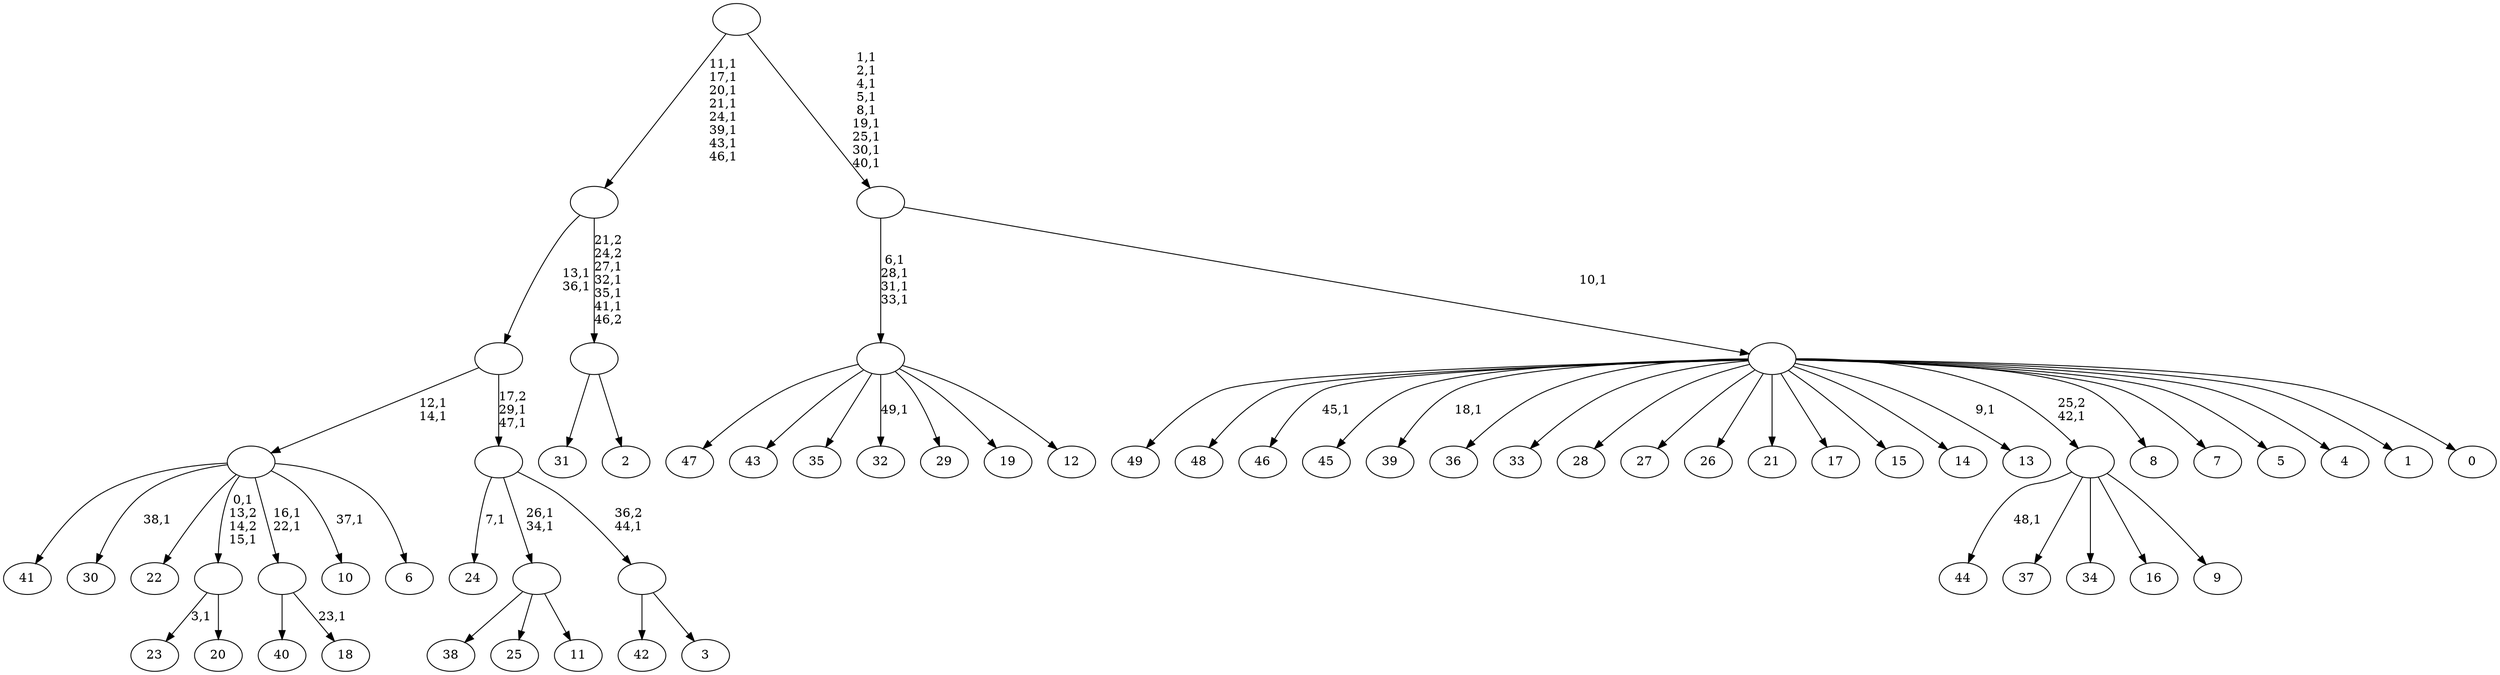digraph T {
	100 [label="49"]
	99 [label="48"]
	98 [label="47"]
	97 [label="46"]
	95 [label="45"]
	94 [label="44"]
	92 [label="43"]
	91 [label="42"]
	90 [label="41"]
	89 [label="40"]
	88 [label="39"]
	86 [label="38"]
	85 [label="37"]
	84 [label="36"]
	83 [label="35"]
	82 [label="34"]
	81 [label="33"]
	80 [label="32"]
	78 [label="31"]
	77 [label="30"]
	75 [label="29"]
	74 [label="28"]
	73 [label="27"]
	72 [label="26"]
	71 [label="25"]
	70 [label="24"]
	68 [label="23"]
	66 [label="22"]
	65 [label="21"]
	64 [label="20"]
	63 [label=""]
	61 [label="19"]
	60 [label="18"]
	58 [label=""]
	56 [label="17"]
	55 [label="16"]
	54 [label="15"]
	53 [label="14"]
	52 [label="13"]
	50 [label="12"]
	49 [label=""]
	45 [label="11"]
	44 [label=""]
	42 [label="10"]
	40 [label="9"]
	39 [label=""]
	38 [label="8"]
	37 [label="7"]
	36 [label="6"]
	35 [label=""]
	33 [label="5"]
	32 [label="4"]
	31 [label="3"]
	30 [label=""]
	29 [label=""]
	27 [label=""]
	25 [label="2"]
	24 [label=""]
	20 [label=""]
	12 [label="1"]
	11 [label="0"]
	10 [label=""]
	9 [label=""]
	0 [label=""]
	63 -> 68 [label="3,1"]
	63 -> 64 [label=""]
	58 -> 60 [label="23,1"]
	58 -> 89 [label=""]
	49 -> 80 [label="49,1"]
	49 -> 98 [label=""]
	49 -> 92 [label=""]
	49 -> 83 [label=""]
	49 -> 75 [label=""]
	49 -> 61 [label=""]
	49 -> 50 [label=""]
	44 -> 86 [label=""]
	44 -> 71 [label=""]
	44 -> 45 [label=""]
	39 -> 94 [label="48,1"]
	39 -> 85 [label=""]
	39 -> 82 [label=""]
	39 -> 55 [label=""]
	39 -> 40 [label=""]
	35 -> 42 [label="37,1"]
	35 -> 58 [label="16,1\n22,1"]
	35 -> 63 [label="0,1\n13,2\n14,2\n15,1"]
	35 -> 77 [label="38,1"]
	35 -> 90 [label=""]
	35 -> 66 [label=""]
	35 -> 36 [label=""]
	30 -> 91 [label=""]
	30 -> 31 [label=""]
	29 -> 44 [label="26,1\n34,1"]
	29 -> 70 [label="7,1"]
	29 -> 30 [label="36,2\n44,1"]
	27 -> 29 [label="17,2\n29,1\n47,1"]
	27 -> 35 [label="12,1\n14,1"]
	24 -> 78 [label=""]
	24 -> 25 [label=""]
	20 -> 24 [label="21,2\n24,2\n27,1\n32,1\n35,1\n41,1\n46,2"]
	20 -> 27 [label="13,1\n36,1"]
	10 -> 52 [label="9,1"]
	10 -> 88 [label="18,1"]
	10 -> 97 [label="45,1"]
	10 -> 100 [label=""]
	10 -> 99 [label=""]
	10 -> 95 [label=""]
	10 -> 84 [label=""]
	10 -> 81 [label=""]
	10 -> 74 [label=""]
	10 -> 73 [label=""]
	10 -> 72 [label=""]
	10 -> 65 [label=""]
	10 -> 56 [label=""]
	10 -> 54 [label=""]
	10 -> 53 [label=""]
	10 -> 39 [label="25,2\n42,1"]
	10 -> 38 [label=""]
	10 -> 37 [label=""]
	10 -> 33 [label=""]
	10 -> 32 [label=""]
	10 -> 12 [label=""]
	10 -> 11 [label=""]
	9 -> 49 [label="6,1\n28,1\n31,1\n33,1"]
	9 -> 10 [label="10,1"]
	0 -> 9 [label="1,1\n2,1\n4,1\n5,1\n8,1\n19,1\n25,1\n30,1\n40,1"]
	0 -> 20 [label="11,1\n17,1\n20,1\n21,1\n24,1\n39,1\n43,1\n46,1"]
}
